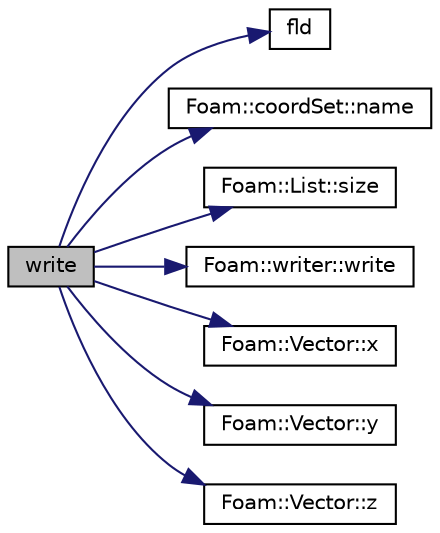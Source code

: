 digraph "write"
{
  bgcolor="transparent";
  edge [fontname="Helvetica",fontsize="10",labelfontname="Helvetica",labelfontsize="10"];
  node [fontname="Helvetica",fontsize="10",shape=record];
  rankdir="LR";
  Node1 [label="write",height=0.2,width=0.4,color="black", fillcolor="grey75", style="filled", fontcolor="black"];
  Node1 -> Node2 [color="midnightblue",fontsize="10",style="solid",fontname="Helvetica"];
  Node2 [label="fld",height=0.2,width=0.4,color="black",URL="$a04379.html#ad4512456f4da706b47fd304150561080"];
  Node1 -> Node3 [color="midnightblue",fontsize="10",style="solid",fontname="Helvetica"];
  Node3 [label="Foam::coordSet::name",height=0.2,width=0.4,color="black",URL="$a00411.html#a75b72488d2e82151b025744974919d5d"];
  Node1 -> Node4 [color="midnightblue",fontsize="10",style="solid",fontname="Helvetica"];
  Node4 [label="Foam::List::size",height=0.2,width=0.4,color="black",URL="$a01391.html#a8a5f6fa29bd4b500caf186f60245b384",tooltip="Override size to be inconsistent with allocated storage. "];
  Node1 -> Node5 [color="midnightblue",fontsize="10",style="solid",fontname="Helvetica"];
  Node5 [label="Foam::writer::write",height=0.2,width=0.4,color="black",URL="$a02974.html#a816fee94ede9a793ab3c56db61bfaa1c",tooltip="General entry point for writing. "];
  Node1 -> Node6 [color="midnightblue",fontsize="10",style="solid",fontname="Helvetica"];
  Node6 [label="Foam::Vector::x",height=0.2,width=0.4,color="black",URL="$a02887.html#aeb7dc4a97968c543f58f9c7082e55757"];
  Node1 -> Node7 [color="midnightblue",fontsize="10",style="solid",fontname="Helvetica"];
  Node7 [label="Foam::Vector::y",height=0.2,width=0.4,color="black",URL="$a02887.html#a77c00b469d89c23bd35d2eb236140f70"];
  Node1 -> Node8 [color="midnightblue",fontsize="10",style="solid",fontname="Helvetica"];
  Node8 [label="Foam::Vector::z",height=0.2,width=0.4,color="black",URL="$a02887.html#ac72a74f7dde9500927f63515c3f0a2f3"];
}
